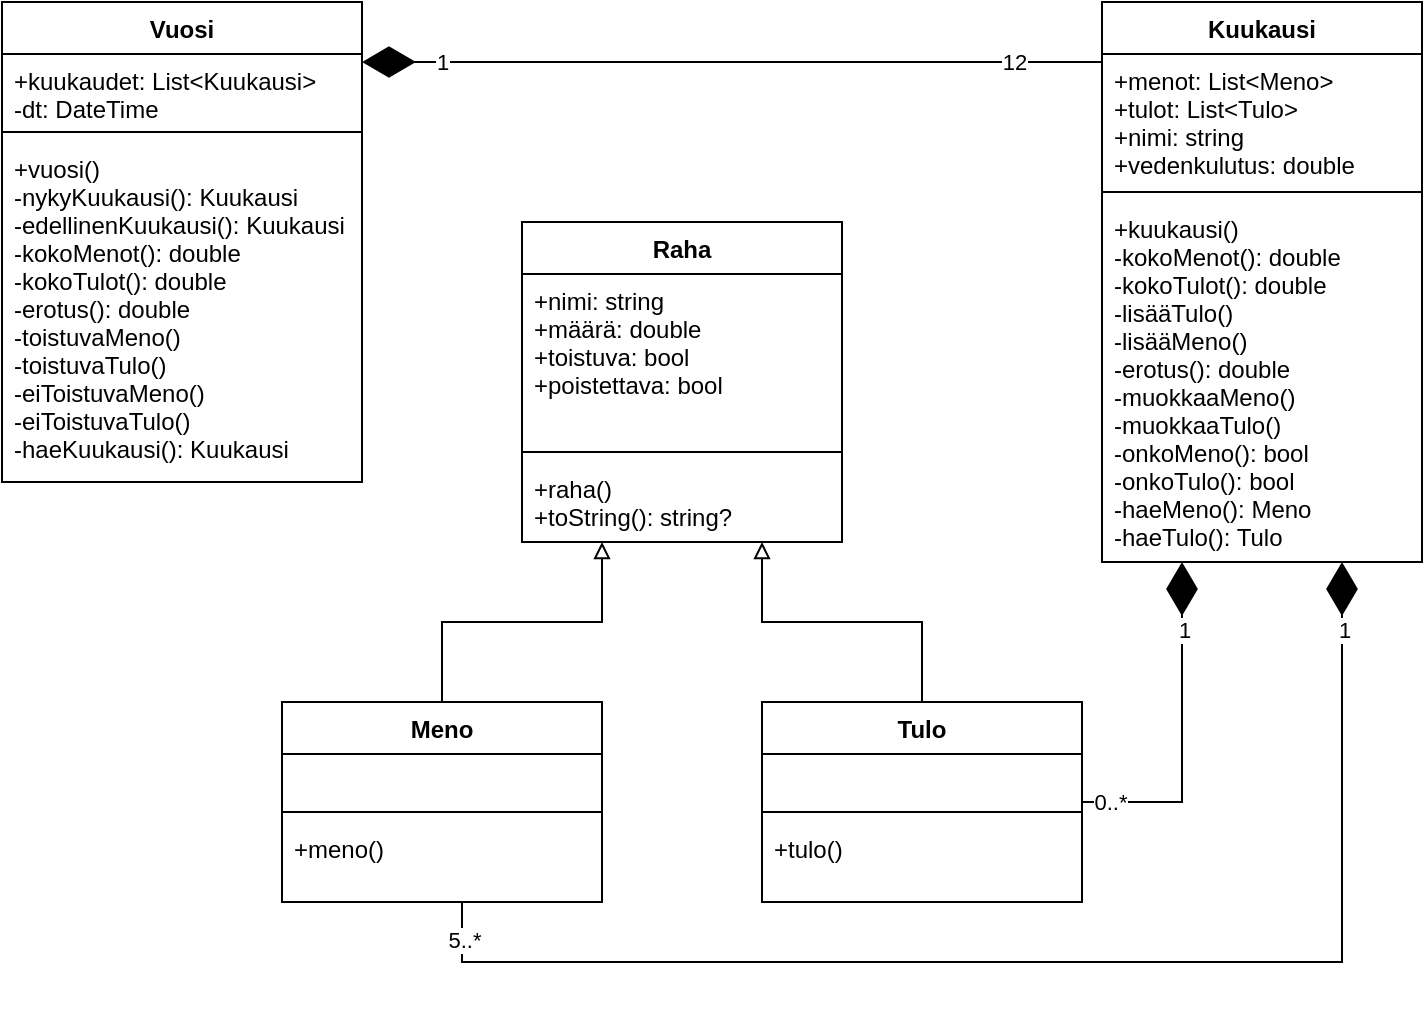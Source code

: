 <mxfile version="20.4.0" type="device"><diagram id="MOKcURqjLTD6NUZLsbds" name="Page-1"><mxGraphModel dx="981" dy="532" grid="1" gridSize="10" guides="1" tooltips="1" connect="1" arrows="1" fold="1" page="1" pageScale="1" pageWidth="413" pageHeight="291" math="0" shadow="0"><root><mxCell id="0"/><mxCell id="1" parent="0"/><mxCell id="LWidrloLF2bPRHph_VwF-2" value="Vuosi" style="swimlane;fontStyle=1;align=center;verticalAlign=top;childLayout=stackLayout;horizontal=1;startSize=26;horizontalStack=0;resizeParent=1;resizeParentMax=0;resizeLast=0;collapsible=1;marginBottom=0;swimlaneLine=1;" parent="1" vertex="1"><mxGeometry x="50" y="50" width="180" height="240" as="geometry"/></mxCell><mxCell id="LWidrloLF2bPRHph_VwF-3" value="+kuukaudet: List&lt;Kuukausi&gt;&#xA;-dt: DateTime&#xA;&#xA;" style="text;strokeColor=none;fillColor=none;align=left;verticalAlign=top;spacingLeft=4;spacingRight=4;overflow=hidden;rotatable=0;points=[[0,0.5],[1,0.5]];portConstraint=eastwest;" parent="LWidrloLF2bPRHph_VwF-2" vertex="1"><mxGeometry y="26" width="180" height="34" as="geometry"/></mxCell><mxCell id="LWidrloLF2bPRHph_VwF-4" value="" style="line;strokeWidth=1;fillColor=none;align=left;verticalAlign=middle;spacingTop=-1;spacingLeft=3;spacingRight=3;rotatable=0;labelPosition=right;points=[];portConstraint=eastwest;strokeColor=inherit;" parent="LWidrloLF2bPRHph_VwF-2" vertex="1"><mxGeometry y="60" width="180" height="10" as="geometry"/></mxCell><mxCell id="LWidrloLF2bPRHph_VwF-5" value="+vuosi()&#xA;-nykyKuukausi(): Kuukausi&#xA;-edellinenKuukausi(): Kuukausi&#xA;-kokoMenot(): double&#xA;-kokoTulot(): double&#xA;-erotus(): double&#xA;-toistuvaMeno()&#xA;-toistuvaTulo()&#xA;-eiToistuvaMeno()&#xA;-eiToistuvaTulo()&#xA;-haeKuukausi(): Kuukausi&#xA;&#xA;&#xA;&#xA;" style="text;strokeColor=none;fillColor=none;align=left;verticalAlign=top;spacingLeft=4;spacingRight=4;overflow=hidden;rotatable=0;points=[[0,0.5],[1,0.5]];portConstraint=eastwest;" parent="LWidrloLF2bPRHph_VwF-2" vertex="1"><mxGeometry y="70" width="180" height="170" as="geometry"/></mxCell><mxCell id="LWidrloLF2bPRHph_VwF-7" value="Kuukausi" style="swimlane;fontStyle=1;align=center;verticalAlign=top;childLayout=stackLayout;horizontal=1;startSize=26;horizontalStack=0;resizeParent=1;resizeParentMax=0;resizeLast=0;collapsible=1;marginBottom=0;swimlaneLine=1;" parent="1" vertex="1"><mxGeometry x="600" y="50" width="160" height="280" as="geometry"/></mxCell><mxCell id="LWidrloLF2bPRHph_VwF-8" value="+menot: List&lt;Meno&gt;&#xA;+tulot: List&lt;Tulo&gt;&#xA;+nimi: string&#xA;+vedenkulutus: double&#xA;&#xA;&#xA;" style="text;strokeColor=none;fillColor=none;align=left;verticalAlign=top;spacingLeft=4;spacingRight=4;overflow=hidden;rotatable=0;points=[[0,0.5],[1,0.5]];portConstraint=eastwest;" parent="LWidrloLF2bPRHph_VwF-7" vertex="1"><mxGeometry y="26" width="160" height="64" as="geometry"/></mxCell><mxCell id="LWidrloLF2bPRHph_VwF-9" value="" style="line;strokeWidth=1;fillColor=none;align=left;verticalAlign=middle;spacingTop=-1;spacingLeft=3;spacingRight=3;rotatable=0;labelPosition=right;points=[];portConstraint=eastwest;strokeColor=inherit;" parent="LWidrloLF2bPRHph_VwF-7" vertex="1"><mxGeometry y="90" width="160" height="10" as="geometry"/></mxCell><mxCell id="LWidrloLF2bPRHph_VwF-10" value="+kuukausi()&#xA;-kokoMenot(): double&#xA;-kokoTulot(): double&#xA;-lisääTulo()&#xA;-lisääMeno()&#xA;-erotus(): double&#xA;-muokkaaMeno()&#xA;-muokkaaTulo()&#xA;-onkoMeno(): bool&#xA;-onkoTulo(): bool&#xA;-haeMeno(): Meno&#xA;-haeTulo(): Tulo&#xA;&#xA;&#xA;&#xA;&#xA;&#xA;" style="text;strokeColor=none;fillColor=none;align=left;verticalAlign=top;spacingLeft=4;spacingRight=4;overflow=hidden;rotatable=0;points=[[0,0.5],[1,0.5]];portConstraint=eastwest;" parent="LWidrloLF2bPRHph_VwF-7" vertex="1"><mxGeometry y="100" width="160" height="180" as="geometry"/></mxCell><mxCell id="LWidrloLF2bPRHph_VwF-11" value="Raha" style="swimlane;fontStyle=1;align=center;verticalAlign=top;childLayout=stackLayout;horizontal=1;startSize=26;horizontalStack=0;resizeParent=1;resizeParentMax=0;resizeLast=0;collapsible=1;marginBottom=0;swimlaneLine=1;" parent="1" vertex="1"><mxGeometry x="310" y="160" width="160" height="160" as="geometry"/></mxCell><mxCell id="LWidrloLF2bPRHph_VwF-12" value="+nimi: string&#xA;+määrä: double&#xA;+toistuva: bool&#xA;+poistettava: bool&#xA;&#xA;&#xA;&#xA;" style="text;strokeColor=none;fillColor=none;align=left;verticalAlign=top;spacingLeft=4;spacingRight=4;overflow=hidden;rotatable=0;points=[[0,0.5],[1,0.5]];portConstraint=eastwest;" parent="LWidrloLF2bPRHph_VwF-11" vertex="1"><mxGeometry y="26" width="160" height="84" as="geometry"/></mxCell><mxCell id="LWidrloLF2bPRHph_VwF-13" value="" style="line;strokeWidth=1;fillColor=none;align=left;verticalAlign=middle;spacingTop=-1;spacingLeft=3;spacingRight=3;rotatable=0;labelPosition=right;points=[];portConstraint=eastwest;strokeColor=inherit;" parent="LWidrloLF2bPRHph_VwF-11" vertex="1"><mxGeometry y="110" width="160" height="10" as="geometry"/></mxCell><mxCell id="LWidrloLF2bPRHph_VwF-14" value="+raha()&#xA;+toString(): string?&#xA;&#xA;&#xA;&#xA;&#xA;&#xA;&#xA;" style="text;strokeColor=none;fillColor=none;align=left;verticalAlign=top;spacingLeft=4;spacingRight=4;overflow=hidden;rotatable=0;points=[[0,0.5],[1,0.5]];portConstraint=eastwest;" parent="LWidrloLF2bPRHph_VwF-11" vertex="1"><mxGeometry y="120" width="160" height="40" as="geometry"/></mxCell><mxCell id="LWidrloLF2bPRHph_VwF-15" value="Meno" style="swimlane;fontStyle=1;align=center;verticalAlign=top;childLayout=stackLayout;horizontal=1;startSize=26;horizontalStack=0;resizeParent=1;resizeParentMax=0;resizeLast=0;collapsible=1;marginBottom=0;swimlaneLine=1;" parent="1" vertex="1"><mxGeometry x="190" y="400" width="160" height="100" as="geometry"/></mxCell><mxCell id="LWidrloLF2bPRHph_VwF-16" value="&#xA;&#xA;" style="text;strokeColor=none;fillColor=none;align=left;verticalAlign=top;spacingLeft=4;spacingRight=4;overflow=hidden;rotatable=0;points=[[0,0.5],[1,0.5]];portConstraint=eastwest;" parent="LWidrloLF2bPRHph_VwF-15" vertex="1"><mxGeometry y="26" width="160" height="24" as="geometry"/></mxCell><mxCell id="LWidrloLF2bPRHph_VwF-17" value="" style="line;strokeWidth=1;fillColor=none;align=left;verticalAlign=middle;spacingTop=-1;spacingLeft=3;spacingRight=3;rotatable=0;labelPosition=right;points=[];portConstraint=eastwest;strokeColor=inherit;" parent="LWidrloLF2bPRHph_VwF-15" vertex="1"><mxGeometry y="50" width="160" height="10" as="geometry"/></mxCell><mxCell id="LWidrloLF2bPRHph_VwF-18" value="+meno()&#xA;" style="text;strokeColor=none;fillColor=none;align=left;verticalAlign=top;spacingLeft=4;spacingRight=4;overflow=hidden;rotatable=0;points=[[0,0.5],[1,0.5]];portConstraint=eastwest;" parent="LWidrloLF2bPRHph_VwF-15" vertex="1"><mxGeometry y="60" width="160" height="40" as="geometry"/></mxCell><mxCell id="LWidrloLF2bPRHph_VwF-19" value="Tulo" style="swimlane;fontStyle=1;align=center;verticalAlign=top;childLayout=stackLayout;horizontal=1;startSize=26;horizontalStack=0;resizeParent=1;resizeParentMax=0;resizeLast=0;collapsible=1;marginBottom=0;swimlaneLine=1;" parent="1" vertex="1"><mxGeometry x="430" y="400" width="160" height="100" as="geometry"/></mxCell><mxCell id="LWidrloLF2bPRHph_VwF-20" value="&#xA;&#xA;" style="text;strokeColor=none;fillColor=none;align=left;verticalAlign=top;spacingLeft=4;spacingRight=4;overflow=hidden;rotatable=0;points=[[0,0.5],[1,0.5]];portConstraint=eastwest;" parent="LWidrloLF2bPRHph_VwF-19" vertex="1"><mxGeometry y="26" width="160" height="24" as="geometry"/></mxCell><mxCell id="LWidrloLF2bPRHph_VwF-21" value="" style="line;strokeWidth=1;fillColor=none;align=left;verticalAlign=middle;spacingTop=-1;spacingLeft=3;spacingRight=3;rotatable=0;labelPosition=right;points=[];portConstraint=eastwest;strokeColor=inherit;" parent="LWidrloLF2bPRHph_VwF-19" vertex="1"><mxGeometry y="50" width="160" height="10" as="geometry"/></mxCell><mxCell id="LWidrloLF2bPRHph_VwF-22" value="+tulo()&#xA;" style="text;strokeColor=none;fillColor=none;align=left;verticalAlign=top;spacingLeft=4;spacingRight=4;overflow=hidden;rotatable=0;points=[[0,0.5],[1,0.5]];portConstraint=eastwest;" parent="LWidrloLF2bPRHph_VwF-19" vertex="1"><mxGeometry y="60" width="160" height="40" as="geometry"/></mxCell><mxCell id="LWidrloLF2bPRHph_VwF-26" value="" style="endArrow=block;endFill=0;html=1;rounded=0;exitX=0.5;exitY=0;exitDx=0;exitDy=0;" parent="1" source="LWidrloLF2bPRHph_VwF-15" edge="1"><mxGeometry width="160" relative="1" as="geometry"><mxPoint x="260" y="360" as="sourcePoint"/><mxPoint x="350" y="320" as="targetPoint"/><Array as="points"><mxPoint x="270" y="360"/><mxPoint x="350" y="360"/></Array></mxGeometry></mxCell><mxCell id="LWidrloLF2bPRHph_VwF-27" value="" style="endArrow=block;endFill=0;html=1;rounded=0;exitX=0.5;exitY=0;exitDx=0;exitDy=0;" parent="1" source="LWidrloLF2bPRHph_VwF-19" edge="1"><mxGeometry width="160" relative="1" as="geometry"><mxPoint x="350" y="400" as="sourcePoint"/><mxPoint x="430" y="320" as="targetPoint"/><Array as="points"><mxPoint x="510" y="360"/><mxPoint x="430" y="360"/></Array></mxGeometry></mxCell><mxCell id="LWidrloLF2bPRHph_VwF-28" value="" style="endArrow=diamondThin;endFill=1;endSize=24;html=1;rounded=0;fontFamily=Helvetica;exitX=0;exitY=0.063;exitDx=0;exitDy=0;exitPerimeter=0;" parent="1" source="LWidrloLF2bPRHph_VwF-8" edge="1"><mxGeometry width="160" relative="1" as="geometry"><mxPoint x="590" y="80" as="sourcePoint"/><mxPoint x="230" y="80" as="targetPoint"/></mxGeometry></mxCell><mxCell id="LWidrloLF2bPRHph_VwF-30" value="12" style="edgeLabel;html=1;align=center;verticalAlign=middle;resizable=0;points=[];fontFamily=Helvetica;" parent="LWidrloLF2bPRHph_VwF-28" vertex="1" connectable="0"><mxGeometry x="-0.762" relative="1" as="geometry"><mxPoint as="offset"/></mxGeometry></mxCell><mxCell id="LWidrloLF2bPRHph_VwF-36" value="1" style="edgeLabel;html=1;align=center;verticalAlign=middle;resizable=0;points=[];fontFamily=Helvetica;" parent="LWidrloLF2bPRHph_VwF-28" vertex="1" connectable="0"><mxGeometry x="0.784" relative="1" as="geometry"><mxPoint as="offset"/></mxGeometry></mxCell><mxCell id="LWidrloLF2bPRHph_VwF-32" value="" style="endArrow=diamondThin;endFill=1;endSize=24;html=1;rounded=0;fontFamily=Helvetica;" parent="1" edge="1"><mxGeometry width="160" relative="1" as="geometry"><mxPoint x="590" y="450" as="sourcePoint"/><mxPoint x="640" y="330" as="targetPoint"/><Array as="points"><mxPoint x="640" y="450"/></Array></mxGeometry></mxCell><mxCell id="LWidrloLF2bPRHph_VwF-33" value="0..*" style="edgeLabel;html=1;align=center;verticalAlign=middle;resizable=0;points=[];fontFamily=Helvetica;" parent="LWidrloLF2bPRHph_VwF-32" vertex="1" connectable="0"><mxGeometry x="-0.84" relative="1" as="geometry"><mxPoint as="offset"/></mxGeometry></mxCell><mxCell id="LWidrloLF2bPRHph_VwF-37" value="1" style="edgeLabel;html=1;align=center;verticalAlign=middle;resizable=0;points=[];fontFamily=Helvetica;" parent="LWidrloLF2bPRHph_VwF-32" vertex="1" connectable="0"><mxGeometry x="0.603" y="-1" relative="1" as="geometry"><mxPoint as="offset"/></mxGeometry></mxCell><mxCell id="LWidrloLF2bPRHph_VwF-38" value="" style="endArrow=diamondThin;endFill=1;endSize=24;html=1;rounded=0;fontFamily=Helvetica;entryX=0.75;entryY=1;entryDx=0;entryDy=0;entryPerimeter=0;" parent="1" target="LWidrloLF2bPRHph_VwF-10" edge="1"><mxGeometry width="160" relative="1" as="geometry"><mxPoint x="280" y="500" as="sourcePoint"/><mxPoint x="720" y="330" as="targetPoint"/><Array as="points"><mxPoint x="280" y="530"/><mxPoint x="720" y="530"/></Array></mxGeometry></mxCell><mxCell id="LWidrloLF2bPRHph_VwF-40" value="5..*" style="edgeLabel;html=1;align=center;verticalAlign=middle;resizable=0;points=[];fontFamily=Helvetica;" parent="LWidrloLF2bPRHph_VwF-38" vertex="1" connectable="0"><mxGeometry x="-0.944" y="1" relative="1" as="geometry"><mxPoint as="offset"/></mxGeometry></mxCell><mxCell id="LWidrloLF2bPRHph_VwF-41" value="1" style="edgeLabel;html=1;align=center;verticalAlign=middle;resizable=0;points=[];fontFamily=Helvetica;" parent="LWidrloLF2bPRHph_VwF-38" vertex="1" connectable="0"><mxGeometry x="0.899" y="-1" relative="1" as="geometry"><mxPoint as="offset"/></mxGeometry></mxCell></root></mxGraphModel></diagram></mxfile>